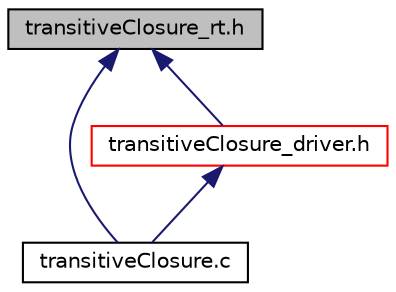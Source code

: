 digraph "transitiveClosure_rt.h"
{
  edge [fontname="Helvetica",fontsize="10",labelfontname="Helvetica",labelfontsize="10"];
  node [fontname="Helvetica",fontsize="10",shape=record];
  Node2 [label="transitiveClosure_rt.h",height=0.2,width=0.4,color="black", fillcolor="grey75", style="filled", fontcolor="black"];
  Node2 -> Node3 [dir="back",color="midnightblue",fontsize="10",style="solid",fontname="Helvetica"];
  Node3 [label="transitiveClosure.c",height=0.2,width=0.4,color="black", fillcolor="white", style="filled",URL="$transitiveClosure_8c.html"];
  Node2 -> Node4 [dir="back",color="midnightblue",fontsize="10",style="solid",fontname="Helvetica"];
  Node4 [label="transitiveClosure_driver.h",height=0.2,width=0.4,color="red", fillcolor="white", style="filled",URL="$transitiveClosure__driver_8h.html"];
  Node4 -> Node3 [dir="back",color="midnightblue",fontsize="10",style="solid",fontname="Helvetica"];
}
